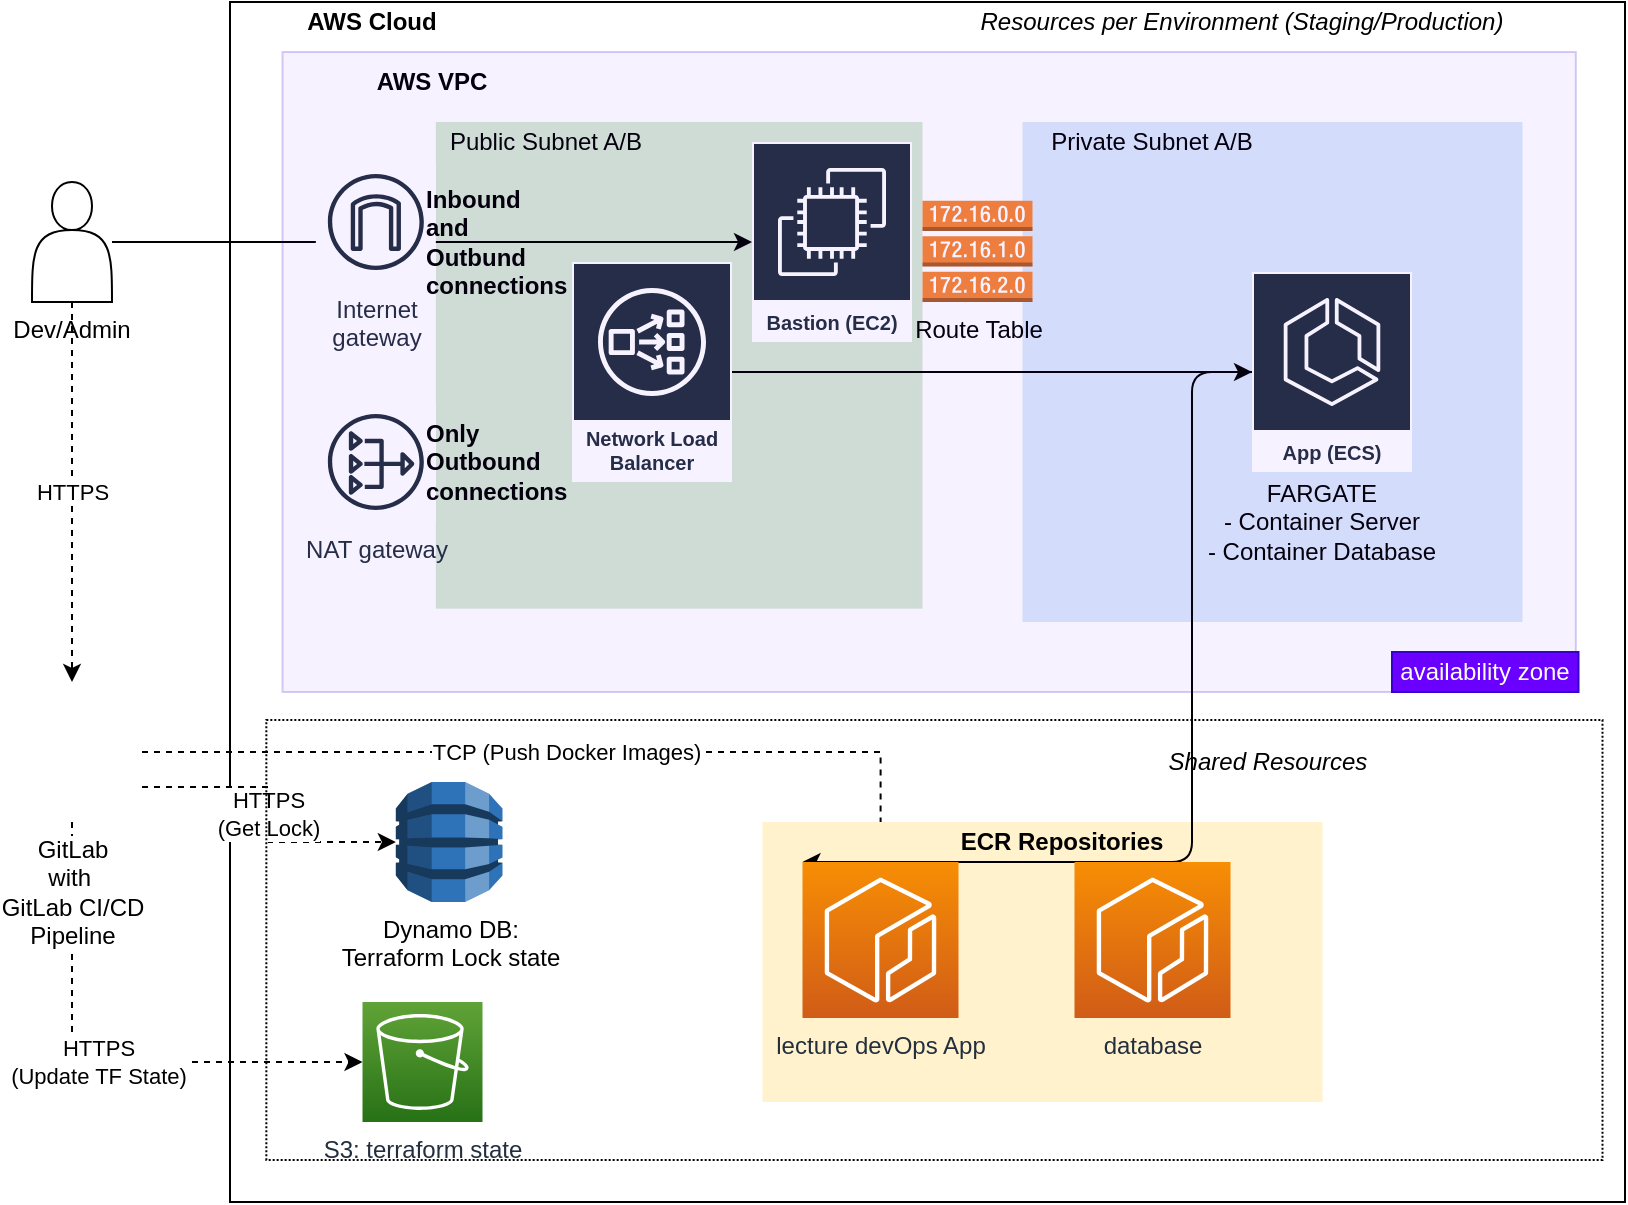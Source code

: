 <mxfile version="14.4.3" type="device"><diagram id="Ge1qWhla5wbJbY7Vf9Yl" name="Page-1"><mxGraphModel dx="982" dy="563" grid="1" gridSize="10" guides="1" tooltips="1" connect="1" arrows="1" fold="1" page="1" pageScale="1" pageWidth="827" pageHeight="1169" math="0" shadow="0"><root><mxCell id="0"/><mxCell id="1" parent="0"/><mxCell id="5VrOWsgE0dLywuPbbUzj-5" value="" style="rounded=0;whiteSpace=wrap;html=1;fillColor=#f5f5f5;strokeColor=#666666;fontColor=#333333;" parent="1" vertex="1"><mxGeometry x="165.25" y="49.4" width="624.75" height="290.6" as="geometry"/></mxCell><mxCell id="zAsDHEAjzc-L75QnJx3s-34" value="" style="rounded=0;whiteSpace=wrap;html=1;dashed=1;fillColor=none;gradientColor=#ffffff;align=center;glass=0;shadow=0;dashPattern=1 1;" parent="1" vertex="1"><mxGeometry x="141.92" y="30" width="668.08" height="340" as="geometry"/></mxCell><mxCell id="zAsDHEAjzc-L75QnJx3s-24" value="" style="rounded=0;whiteSpace=wrap;html=1;gradientColor=#ffffff;align=center;dashed=1;" parent="1" vertex="1"><mxGeometry x="140.25" y="30" width="675" height="350" as="geometry"/></mxCell><mxCell id="zAsDHEAjzc-L75QnJx3s-10" value="" style="rounded=0;whiteSpace=wrap;html=1;align=center;" parent="1" vertex="1"><mxGeometry x="129" y="10" width="697.5" height="600" as="geometry"/></mxCell><mxCell id="zAsDHEAjzc-L75QnJx3s-2" value="AWS VPC" style="text;html=1;strokeColor=none;fillColor=none;align=center;verticalAlign=middle;whiteSpace=wrap;rounded=0;fontStyle=1" parent="1" vertex="1"><mxGeometry x="195.25" y="40" width="70" height="20" as="geometry"/></mxCell><mxCell id="zAsDHEAjzc-L75QnJx3s-3" value="" style="whiteSpace=wrap;html=1;aspect=fixed;fillColor=#d5e8d4;strokeColor=none;" parent="1" vertex="1"><mxGeometry x="231.92" y="70" width="243.33" height="243.33" as="geometry"/></mxCell><mxCell id="zAsDHEAjzc-L75QnJx3s-4" value="" style="whiteSpace=wrap;html=1;aspect=fixed;fillColor=#dae8fc;strokeColor=none;" parent="1" vertex="1"><mxGeometry x="525.25" y="70" width="250" height="250" as="geometry"/></mxCell><mxCell id="zAsDHEAjzc-L75QnJx3s-5" value="Public Subnet A/B" style="text;html=1;strokeColor=none;fillColor=none;align=center;verticalAlign=middle;whiteSpace=wrap;rounded=0;" parent="1" vertex="1"><mxGeometry x="231.92" y="70" width="110" height="20" as="geometry"/></mxCell><mxCell id="zAsDHEAjzc-L75QnJx3s-6" value="Private Subnet A/B" style="text;html=1;strokeColor=none;fillColor=none;align=center;verticalAlign=middle;whiteSpace=wrap;rounded=0;" parent="1" vertex="1"><mxGeometry x="535.25" y="70" width="110" height="20" as="geometry"/></mxCell><mxCell id="5VrOWsgE0dLywuPbbUzj-2" style="edgeStyle=orthogonalEdgeStyle;rounded=0;orthogonalLoop=1;jettySize=auto;html=1;" parent="1" source="zAsDHEAjzc-L75QnJx3s-7" target="rgcDlr8gIUWQHFlL3OYy-2" edge="1"><mxGeometry relative="1" as="geometry"/></mxCell><mxCell id="zAsDHEAjzc-L75QnJx3s-7" value="Dev/Admin" style="shape=actor;whiteSpace=wrap;html=1;align=center;labelPosition=center;verticalLabelPosition=bottom;verticalAlign=top;" parent="1" vertex="1"><mxGeometry x="30" y="100" width="40" height="60" as="geometry"/></mxCell><mxCell id="zAsDHEAjzc-L75QnJx3s-28" value="HTTPS&lt;br&gt;(Get Lock)" style="edgeStyle=orthogonalEdgeStyle;rounded=0;orthogonalLoop=1;jettySize=auto;html=1;exitX=1;exitY=0.75;exitDx=0;exitDy=0;dashed=1;" parent="1" source="zAsDHEAjzc-L75QnJx3s-8" target="zAsDHEAjzc-L75QnJx3s-13" edge="1"><mxGeometry relative="1" as="geometry"/></mxCell><mxCell id="zAsDHEAjzc-L75QnJx3s-30" value="TCP (Push Docker Images)" style="edgeStyle=orthogonalEdgeStyle;rounded=0;orthogonalLoop=1;jettySize=auto;html=1;exitX=1;exitY=0.5;exitDx=0;exitDy=0;dashed=1;" parent="1" source="zAsDHEAjzc-L75QnJx3s-8" target="zAsDHEAjzc-L75QnJx3s-22" edge="1"><mxGeometry relative="1" as="geometry"/></mxCell><mxCell id="zAsDHEAjzc-L75QnJx3s-31" value="HTTPS&lt;br&gt;(Update TF State)" style="edgeStyle=orthogonalEdgeStyle;rounded=0;orthogonalLoop=1;jettySize=auto;html=1;exitX=0.5;exitY=1;exitDx=0;exitDy=0;entryX=0;entryY=0.5;entryDx=0;entryDy=0;entryPerimeter=0;dashed=1;" parent="1" source="zAsDHEAjzc-L75QnJx3s-8" target="zAsDHEAjzc-L75QnJx3s-12" edge="1"><mxGeometry relative="1" as="geometry"/></mxCell><mxCell id="zAsDHEAjzc-L75QnJx3s-8" value="GitLab&lt;br&gt;with&amp;nbsp;&lt;br&gt;GitLab CI/CD&lt;br&gt;Pipeline" style="shape=image;html=1;verticalAlign=top;verticalLabelPosition=bottom;labelBackgroundColor=#ffffff;imageAspect=0;aspect=fixed;image=https://cdn4.iconfinder.com/data/icons/logos-and-brands/512/144_Gitlab_logo_logos-128.png;align=center;" parent="1" vertex="1"><mxGeometry x="15" y="350" width="70" height="70" as="geometry"/></mxCell><mxCell id="zAsDHEAjzc-L75QnJx3s-11" value="AWS Cloud" style="text;html=1;strokeColor=none;fillColor=none;align=center;verticalAlign=middle;whiteSpace=wrap;rounded=0;fontStyle=1" parent="1" vertex="1"><mxGeometry x="155.25" y="10" width="90" height="20" as="geometry"/></mxCell><mxCell id="zAsDHEAjzc-L75QnJx3s-12" value="S3: terraform state" style="points=[[0,0,0],[0.25,0,0],[0.5,0,0],[0.75,0,0],[1,0,0],[0,1,0],[0.25,1,0],[0.5,1,0],[0.75,1,0],[1,1,0],[0,0.25,0],[0,0.5,0],[0,0.75,0],[1,0.25,0],[1,0.5,0],[1,0.75,0]];outlineConnect=0;fontColor=#232F3E;gradientColor=#60A337;gradientDirection=north;fillColor=#277116;strokeColor=#ffffff;dashed=0;verticalLabelPosition=bottom;verticalAlign=top;align=center;html=1;fontSize=12;fontStyle=0;aspect=fixed;shape=mxgraph.aws4.resourceIcon;resIcon=mxgraph.aws4.s3;" parent="1" vertex="1"><mxGeometry x="195.25" y="510" width="60" height="60" as="geometry"/></mxCell><mxCell id="zAsDHEAjzc-L75QnJx3s-13" value="Dynamo DB:&lt;br&gt;Terraform Lock state" style="outlineConnect=0;dashed=0;verticalLabelPosition=bottom;verticalAlign=top;align=center;html=1;shape=mxgraph.aws3.dynamo_db;fillColor=#2E73B8;gradientColor=none;" parent="1" vertex="1"><mxGeometry x="211.92" y="400" width="53.33" height="60" as="geometry"/></mxCell><mxCell id="zAsDHEAjzc-L75QnJx3s-14" value="Route Table" style="outlineConnect=0;dashed=0;verticalLabelPosition=bottom;verticalAlign=top;align=center;html=1;shape=mxgraph.aws3.route_table;fillColor=#F58536;gradientColor=none;" parent="1" vertex="1"><mxGeometry x="475.25" y="109.4" width="55" height="50.6" as="geometry"/></mxCell><mxCell id="zAsDHEAjzc-L75QnJx3s-16" value="Internet&#10;gateway" style="outlineConnect=0;fontColor=#232F3E;gradientColor=none;strokeColor=#232F3E;fillColor=#ffffff;dashed=0;verticalLabelPosition=bottom;verticalAlign=top;align=center;html=1;fontSize=12;fontStyle=0;aspect=fixed;shape=mxgraph.aws4.resourceIcon;resIcon=mxgraph.aws4.internet_gateway;" parent="1" vertex="1"><mxGeometry x="171.92" y="90" width="60" height="60" as="geometry"/></mxCell><mxCell id="zAsDHEAjzc-L75QnJx3s-17" value="NAT gateway" style="outlineConnect=0;fontColor=#232F3E;gradientColor=none;strokeColor=#232F3E;fillColor=#ffffff;dashed=0;verticalLabelPosition=bottom;verticalAlign=top;align=center;html=1;fontSize=12;fontStyle=0;aspect=fixed;shape=mxgraph.aws4.resourceIcon;resIcon=mxgraph.aws4.nat_gateway;" parent="1" vertex="1"><mxGeometry x="171.92" y="210" width="60" height="60" as="geometry"/></mxCell><mxCell id="zAsDHEAjzc-L75QnJx3s-18" value="&lt;b&gt;Inbound and Outbund connections&lt;/b&gt;" style="text;html=1;strokeColor=none;fillColor=none;align=left;verticalAlign=middle;whiteSpace=wrap;rounded=0;" parent="1" vertex="1"><mxGeometry x="225.25" y="120" width="40" height="20" as="geometry"/></mxCell><mxCell id="zAsDHEAjzc-L75QnJx3s-20" value="&lt;b&gt;Only Outbound&lt;br&gt;connections&lt;br&gt;&lt;/b&gt;" style="text;html=1;strokeColor=none;fillColor=none;align=left;verticalAlign=middle;whiteSpace=wrap;rounded=0;" parent="1" vertex="1"><mxGeometry x="225.25" y="200" width="40" height="80" as="geometry"/></mxCell><mxCell id="zAsDHEAjzc-L75QnJx3s-21" value="" style="rounded=0;whiteSpace=wrap;html=1;fillColor=#fff2cc;align=center;strokeColor=none;" parent="1" vertex="1"><mxGeometry x="395.25" y="420" width="280" height="140" as="geometry"/></mxCell><mxCell id="zAsDHEAjzc-L75QnJx3s-25" value="HTTPS" style="endArrow=classic;html=1;dashed=1;" parent="1" source="zAsDHEAjzc-L75QnJx3s-7" target="zAsDHEAjzc-L75QnJx3s-8" edge="1"><mxGeometry width="50" height="50" relative="1" as="geometry"><mxPoint x="25" y="240.6" as="sourcePoint"/><mxPoint x="75" y="190.6" as="targetPoint"/></mxGeometry></mxCell><mxCell id="zAsDHEAjzc-L75QnJx3s-35" value="&lt;i&gt;Resources per Environment (Staging/Production)&lt;/i&gt;" style="text;html=1;strokeColor=none;fillColor=none;align=center;verticalAlign=middle;whiteSpace=wrap;rounded=0;dashed=1;" parent="1" vertex="1"><mxGeometry x="480" y="10" width="310" height="20" as="geometry"/></mxCell><mxCell id="zAsDHEAjzc-L75QnJx3s-38" value="&lt;i&gt;Shared Resources&lt;/i&gt;" style="text;html=1;strokeColor=none;fillColor=none;align=center;verticalAlign=middle;whiteSpace=wrap;rounded=0;dashed=1;" parent="1" vertex="1"><mxGeometry x="493.25" y="380" width="310" height="20" as="geometry"/></mxCell><mxCell id="rgcDlr8gIUWQHFlL3OYy-2" value="Bastion (EC2)" style="outlineConnect=0;fontColor=#232F3E;gradientColor=none;strokeColor=#ffffff;fillColor=#232F3E;dashed=0;verticalLabelPosition=middle;verticalAlign=bottom;align=center;html=1;whiteSpace=wrap;fontSize=10;fontStyle=1;spacing=3;shape=mxgraph.aws4.productIcon;prIcon=mxgraph.aws4.ec2;" parent="1" vertex="1"><mxGeometry x="390" y="80" width="80" height="100" as="geometry"/></mxCell><mxCell id="rgcDlr8gIUWQHFlL3OYy-5" style="edgeStyle=orthogonalEdgeStyle;rounded=1;orthogonalLoop=1;jettySize=auto;html=1;entryX=0;entryY=0;entryDx=0;entryDy=0;entryPerimeter=0;" parent="1" source="rgcDlr8gIUWQHFlL3OYy-3" target="zAsDHEAjzc-L75QnJx3s-22" edge="1"><mxGeometry relative="1" as="geometry"><Array as="points"><mxPoint x="610" y="195"/><mxPoint x="610" y="440"/></Array></mxGeometry></mxCell><mxCell id="rgcDlr8gIUWQHFlL3OYy-3" value="App (ECS)" style="outlineConnect=0;fontColor=#232F3E;gradientColor=none;strokeColor=#ffffff;fillColor=#232F3E;dashed=0;verticalLabelPosition=middle;verticalAlign=bottom;align=center;html=1;whiteSpace=wrap;fontSize=10;fontStyle=1;spacing=3;shape=mxgraph.aws4.productIcon;prIcon=mxgraph.aws4.ecs;" parent="1" vertex="1"><mxGeometry x="640" y="145" width="80" height="100" as="geometry"/></mxCell><mxCell id="zAsDHEAjzc-L75QnJx3s-22" value="lecture devOps App" style="points=[[0,0,0],[0.25,0,0],[0.5,0,0],[0.75,0,0],[1,0,0],[0,1,0],[0.25,1,0],[0.5,1,0],[0.75,1,0],[1,1,0],[0,0.25,0],[0,0.5,0],[0,0.75,0],[1,0.25,0],[1,0.5,0],[1,0.75,0]];outlineConnect=0;fontColor=#232F3E;gradientColor=#F78E04;gradientDirection=north;fillColor=#D05C17;strokeColor=#ffffff;dashed=0;verticalLabelPosition=bottom;verticalAlign=top;align=center;html=1;fontSize=12;fontStyle=0;aspect=fixed;shape=mxgraph.aws4.resourceIcon;resIcon=mxgraph.aws4.ecr;" parent="1" vertex="1"><mxGeometry x="415.25" y="440" width="78" height="78" as="geometry"/></mxCell><mxCell id="zAsDHEAjzc-L75QnJx3s-23" value="&lt;b&gt;ECR Repositories&lt;/b&gt;" style="text;html=1;strokeColor=none;fillColor=none;align=center;verticalAlign=middle;whiteSpace=wrap;rounded=0;" parent="1" vertex="1"><mxGeometry x="485.25" y="420" width="120" height="20" as="geometry"/></mxCell><mxCell id="zAsDHEAjzc-L75QnJx3s-36" value="" style="rounded=0;whiteSpace=wrap;html=1;dashed=1;gradientColor=#ffffff;align=center;glass=0;shadow=0;dashPattern=1 1;fillColor=none;" parent="1" vertex="1"><mxGeometry x="147.17" y="369" width="668.08" height="220" as="geometry"/></mxCell><mxCell id="5VrOWsgE0dLywuPbbUzj-3" style="edgeStyle=orthogonalEdgeStyle;rounded=0;orthogonalLoop=1;jettySize=auto;html=1;" parent="1" source="5VrOWsgE0dLywuPbbUzj-1" target="rgcDlr8gIUWQHFlL3OYy-3" edge="1"><mxGeometry relative="1" as="geometry"/></mxCell><mxCell id="5VrOWsgE0dLywuPbbUzj-1" value="Network Load Balancer" style="outlineConnect=0;fontColor=#232F3E;gradientColor=none;strokeColor=#ffffff;fillColor=#232F3E;dashed=0;verticalLabelPosition=middle;verticalAlign=bottom;align=center;html=1;whiteSpace=wrap;fontSize=10;fontStyle=1;spacing=3;shape=mxgraph.aws4.productIcon;prIcon=mxgraph.aws4.network_load_balancer;" parent="1" vertex="1"><mxGeometry x="300" y="140" width="80" height="110" as="geometry"/></mxCell><mxCell id="5VrOWsgE0dLywuPbbUzj-4" value="FARGATE&lt;br&gt;- Container Server&lt;br&gt;- Container Database" style="text;html=1;strokeColor=none;fillColor=none;align=center;verticalAlign=middle;whiteSpace=wrap;rounded=0;" parent="1" vertex="1"><mxGeometry x="575.25" y="250" width="200" height="40" as="geometry"/></mxCell><mxCell id="zAsDHEAjzc-L75QnJx3s-1" value="" style="rounded=0;whiteSpace=wrap;html=1;fillColor=#6a00ff;strokeColor=#3700CC;fontColor=#ffffff;glass=0;sketch=0;shadow=0;strokeOpacity=20;fillOpacity=5;" parent="1" vertex="1"><mxGeometry x="155.25" y="35" width="646.67" height="320" as="geometry"/></mxCell><mxCell id="5VrOWsgE0dLywuPbbUzj-6" value="availability zone" style="text;html=1;strokeColor=#3700CC;fillColor=#6a00ff;align=center;verticalAlign=middle;whiteSpace=wrap;rounded=0;shadow=0;glass=0;sketch=0;fontColor=#ffffff;" parent="1" vertex="1"><mxGeometry x="710" y="335" width="93.25" height="20" as="geometry"/></mxCell><mxCell id="mFTbq8CDsYoTQzUxagF_-1" value="database" style="points=[[0,0,0],[0.25,0,0],[0.5,0,0],[0.75,0,0],[1,0,0],[0,1,0],[0.25,1,0],[0.5,1,0],[0.75,1,0],[1,1,0],[0,0.25,0],[0,0.5,0],[0,0.75,0],[1,0.25,0],[1,0.5,0],[1,0.75,0]];outlineConnect=0;fontColor=#232F3E;gradientColor=#F78E04;gradientDirection=north;fillColor=#D05C17;strokeColor=#ffffff;dashed=0;verticalLabelPosition=bottom;verticalAlign=top;align=center;html=1;fontSize=12;fontStyle=0;aspect=fixed;shape=mxgraph.aws4.resourceIcon;resIcon=mxgraph.aws4.ecr;" vertex="1" parent="1"><mxGeometry x="551.25" y="440" width="78" height="78" as="geometry"/></mxCell></root></mxGraphModel></diagram></mxfile>